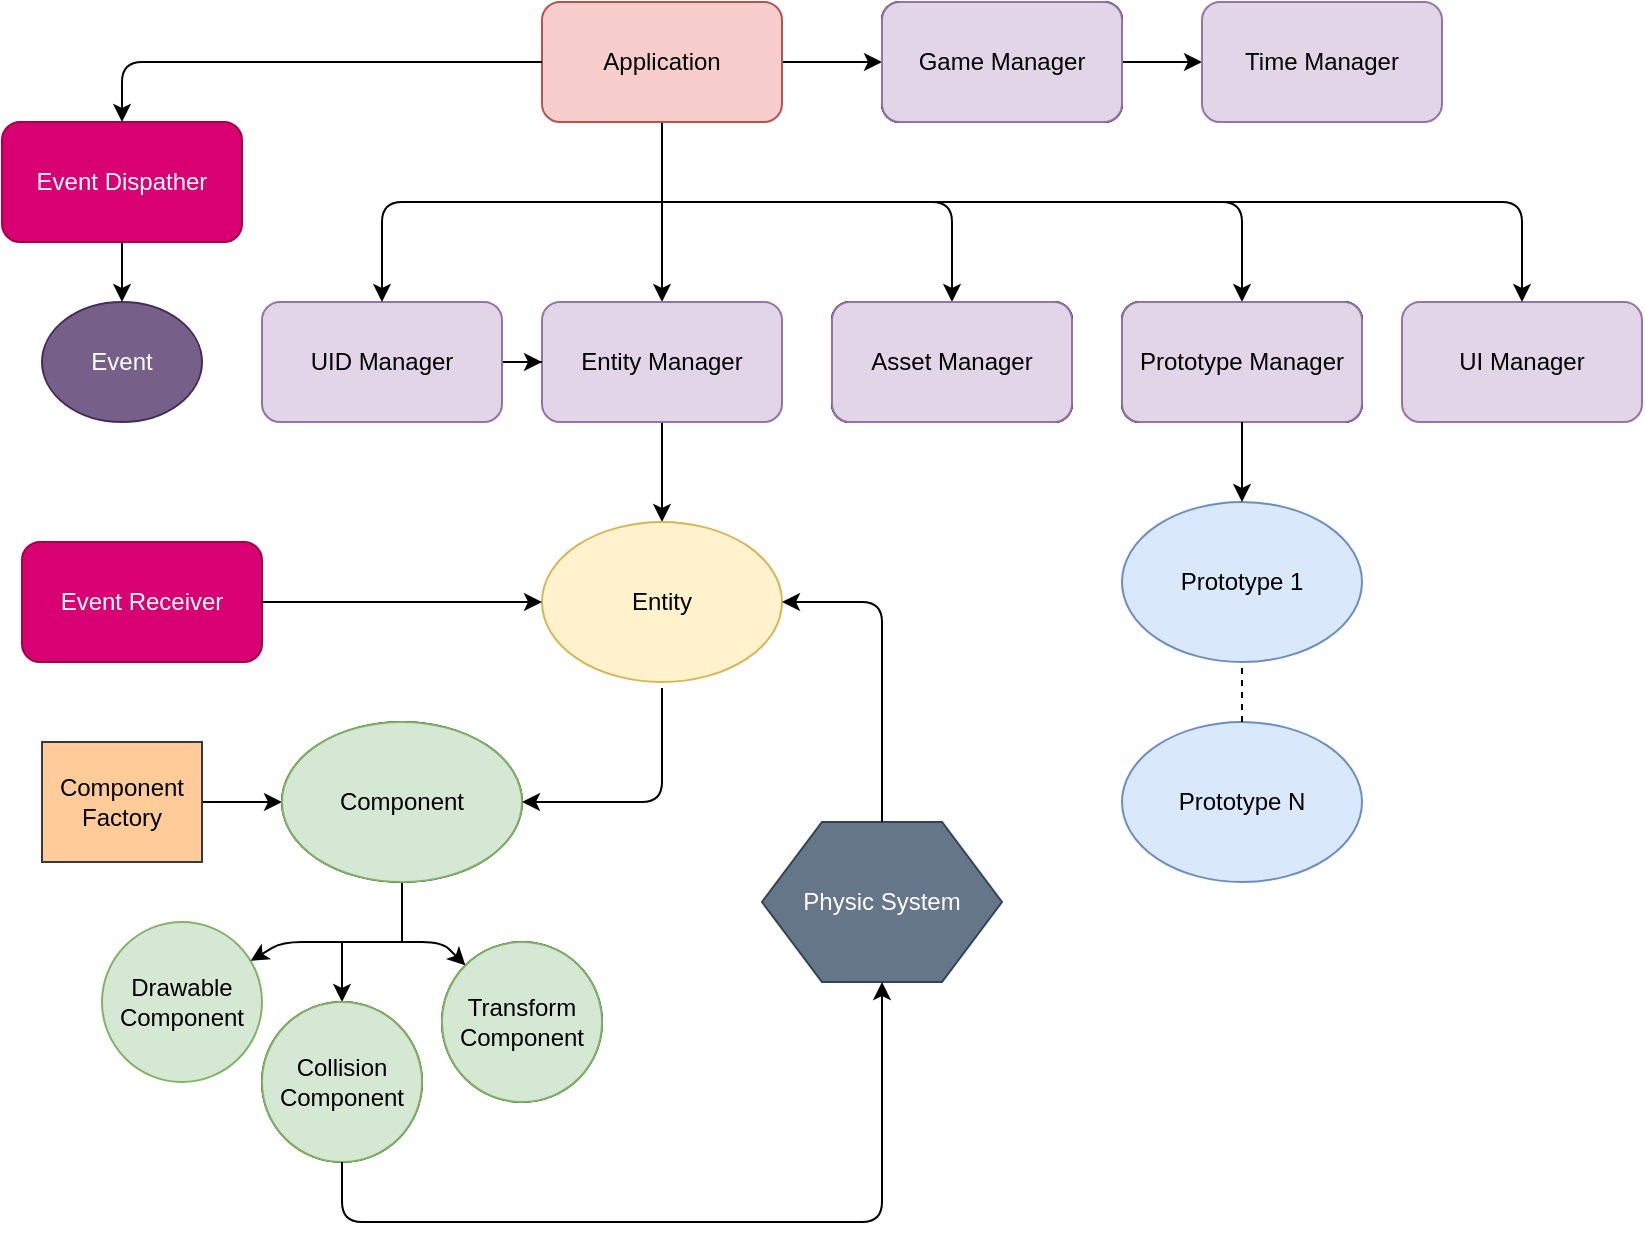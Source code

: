 <mxfile version="13.1.11" type="device"><diagram id="LJxHc8kefyLU-xlzlw0f" name="Page-1"><mxGraphModel dx="1221" dy="625" grid="1" gridSize="10" guides="1" tooltips="1" connect="1" arrows="1" fold="1" page="1" pageScale="1" pageWidth="850" pageHeight="1100" math="0" shadow="0"><root><mxCell id="0"/><mxCell id="1" parent="0"/><mxCell id="pm2Ka9W0jjSiQlMAVz_4-9" value="" style="edgeStyle=orthogonalEdgeStyle;rounded=0;orthogonalLoop=1;jettySize=auto;html=1;entryX=0;entryY=0.5;entryDx=0;entryDy=0;exitX=1;exitY=0.5;exitDx=0;exitDy=0;exitPerimeter=0;" edge="1" parent="1" source="pm2Ka9W0jjSiQlMAVz_4-1" target="pm2Ka9W0jjSiQlMAVz_4-4"><mxGeometry relative="1" as="geometry"/></mxCell><mxCell id="pm2Ka9W0jjSiQlMAVz_4-15" value="" style="edgeStyle=orthogonalEdgeStyle;rounded=0;orthogonalLoop=1;jettySize=auto;html=1;" edge="1" parent="1" source="pm2Ka9W0jjSiQlMAVz_4-1" target="pm2Ka9W0jjSiQlMAVz_4-2"><mxGeometry relative="1" as="geometry"/></mxCell><mxCell id="pm2Ka9W0jjSiQlMAVz_4-1" value="Application" style="rounded=1;whiteSpace=wrap;html=1;fillColor=#f8cecc;strokeColor=#b85450;" vertex="1" parent="1"><mxGeometry x="280" y="30" width="120" height="60" as="geometry"/></mxCell><mxCell id="pm2Ka9W0jjSiQlMAVz_4-23" value="" style="edgeStyle=orthogonalEdgeStyle;rounded=0;orthogonalLoop=1;jettySize=auto;html=1;" edge="1" parent="1" source="pm2Ka9W0jjSiQlMAVz_4-2" target="pm2Ka9W0jjSiQlMAVz_4-21"><mxGeometry relative="1" as="geometry"/></mxCell><mxCell id="pm2Ka9W0jjSiQlMAVz_4-2" value="Entity Manager" style="rounded=1;whiteSpace=wrap;html=1;fillColor=#e1d5e7;strokeColor=#9673a6;" vertex="1" parent="1"><mxGeometry x="280" y="180" width="120" height="60" as="geometry"/></mxCell><mxCell id="pm2Ka9W0jjSiQlMAVz_4-3" value="Asset Manager" style="rounded=1;whiteSpace=wrap;html=1;" vertex="1" parent="1"><mxGeometry x="425" y="180" width="120" height="60" as="geometry"/></mxCell><mxCell id="pm2Ka9W0jjSiQlMAVz_4-4" value="GameManager" style="rounded=1;whiteSpace=wrap;html=1;" vertex="1" parent="1"><mxGeometry x="450" y="30" width="120" height="60" as="geometry"/></mxCell><mxCell id="pm2Ka9W0jjSiQlMAVz_4-5" value="Prototype Manager" style="rounded=1;whiteSpace=wrap;html=1;" vertex="1" parent="1"><mxGeometry x="570" y="180" width="120" height="60" as="geometry"/></mxCell><mxCell id="pm2Ka9W0jjSiQlMAVz_4-59" value="" style="edgeStyle=orthogonalEdgeStyle;rounded=0;orthogonalLoop=1;jettySize=auto;html=1;" edge="1" parent="1" source="pm2Ka9W0jjSiQlMAVz_4-7" target="pm2Ka9W0jjSiQlMAVz_4-2"><mxGeometry relative="1" as="geometry"/></mxCell><mxCell id="pm2Ka9W0jjSiQlMAVz_4-7" value="UID Manager" style="rounded=1;whiteSpace=wrap;html=1;fillColor=#e1d5e7;strokeColor=#9673a6;" vertex="1" parent="1"><mxGeometry x="140" y="180" width="120" height="60" as="geometry"/></mxCell><mxCell id="pm2Ka9W0jjSiQlMAVz_4-16" value="" style="endArrow=classic;html=1;entryX=0.5;entryY=0;entryDx=0;entryDy=0;" edge="1" parent="1" target="pm2Ka9W0jjSiQlMAVz_4-7"><mxGeometry width="50" height="50" relative="1" as="geometry"><mxPoint x="340" y="130" as="sourcePoint"/><mxPoint x="450" y="270" as="targetPoint"/><Array as="points"><mxPoint x="200" y="130"/></Array></mxGeometry></mxCell><mxCell id="pm2Ka9W0jjSiQlMAVz_4-17" value="" style="endArrow=classic;html=1;entryX=0.5;entryY=0;entryDx=0;entryDy=0;" edge="1" parent="1" target="pm2Ka9W0jjSiQlMAVz_4-3"><mxGeometry width="50" height="50" relative="1" as="geometry"><mxPoint x="340" y="130" as="sourcePoint"/><mxPoint x="450" y="270" as="targetPoint"/><Array as="points"><mxPoint x="485" y="130"/></Array></mxGeometry></mxCell><mxCell id="pm2Ka9W0jjSiQlMAVz_4-18" value="" style="endArrow=classic;html=1;entryX=0.5;entryY=0;entryDx=0;entryDy=0;" edge="1" parent="1" target="pm2Ka9W0jjSiQlMAVz_4-5"><mxGeometry width="50" height="50" relative="1" as="geometry"><mxPoint x="440" y="130" as="sourcePoint"/><mxPoint x="450" y="270" as="targetPoint"/><Array as="points"><mxPoint x="630" y="130"/></Array></mxGeometry></mxCell><mxCell id="pm2Ka9W0jjSiQlMAVz_4-21" value="Entity" style="ellipse;whiteSpace=wrap;html=1;fillColor=#fff2cc;strokeColor=#d6b656;" vertex="1" parent="1"><mxGeometry x="280" y="290" width="120" height="80" as="geometry"/></mxCell><mxCell id="pm2Ka9W0jjSiQlMAVz_4-26" style="edgeStyle=orthogonalEdgeStyle;rounded=0;orthogonalLoop=1;jettySize=auto;html=1;exitX=1;exitY=0.5;exitDx=0;exitDy=0;" edge="1" parent="1" source="pm2Ka9W0jjSiQlMAVz_4-24" target="pm2Ka9W0jjSiQlMAVz_4-25"><mxGeometry relative="1" as="geometry"/></mxCell><mxCell id="pm2Ka9W0jjSiQlMAVz_4-24" value="Component Factory" style="rounded=0;whiteSpace=wrap;html=1;fillColor=#ffcc99;strokeColor=#36393d;" vertex="1" parent="1"><mxGeometry x="30" y="400" width="80" height="60" as="geometry"/></mxCell><mxCell id="pm2Ka9W0jjSiQlMAVz_4-33" value="" style="edgeStyle=orthogonalEdgeStyle;rounded=0;orthogonalLoop=1;jettySize=auto;html=1;" edge="1" parent="1" source="pm2Ka9W0jjSiQlMAVz_4-25" target="pm2Ka9W0jjSiQlMAVz_4-31"><mxGeometry relative="1" as="geometry"/></mxCell><mxCell id="pm2Ka9W0jjSiQlMAVz_4-25" value="Component" style="ellipse;whiteSpace=wrap;html=1;" vertex="1" parent="1"><mxGeometry x="150" y="390" width="120" height="80" as="geometry"/></mxCell><mxCell id="pm2Ka9W0jjSiQlMAVz_4-30" value="Drawable Component" style="ellipse;whiteSpace=wrap;html=1;fillColor=#d5e8d4;strokeColor=#82b366;" vertex="1" parent="1"><mxGeometry x="60" y="490" width="80" height="80" as="geometry"/></mxCell><mxCell id="pm2Ka9W0jjSiQlMAVz_4-31" value="Collision Component" style="ellipse;whiteSpace=wrap;html=1;" vertex="1" parent="1"><mxGeometry x="140" y="530" width="80" height="80" as="geometry"/></mxCell><mxCell id="pm2Ka9W0jjSiQlMAVz_4-32" value="Transform&lt;br&gt;Component" style="ellipse;whiteSpace=wrap;html=1;" vertex="1" parent="1"><mxGeometry x="230" y="500" width="80" height="80" as="geometry"/></mxCell><mxCell id="pm2Ka9W0jjSiQlMAVz_4-34" value="" style="endArrow=classic;html=1;entryX=0;entryY=0;entryDx=0;entryDy=0;" edge="1" parent="1" target="pm2Ka9W0jjSiQlMAVz_4-32"><mxGeometry width="50" height="50" relative="1" as="geometry"><mxPoint x="210" y="500" as="sourcePoint"/><mxPoint x="470" y="370" as="targetPoint"/><Array as="points"><mxPoint x="230" y="500"/></Array></mxGeometry></mxCell><mxCell id="pm2Ka9W0jjSiQlMAVz_4-35" value="" style="endArrow=classic;html=1;" edge="1" parent="1" target="pm2Ka9W0jjSiQlMAVz_4-30"><mxGeometry width="50" height="50" relative="1" as="geometry"><mxPoint x="180" y="500" as="sourcePoint"/><mxPoint x="470" y="370" as="targetPoint"/><Array as="points"><mxPoint x="150" y="500"/></Array></mxGeometry></mxCell><mxCell id="pm2Ka9W0jjSiQlMAVz_4-36" value="Prototype 1" style="ellipse;whiteSpace=wrap;html=1;fillColor=#dae8fc;strokeColor=#6c8ebf;" vertex="1" parent="1"><mxGeometry x="570" y="280" width="120" height="80" as="geometry"/></mxCell><mxCell id="pm2Ka9W0jjSiQlMAVz_4-37" value="GameManager" style="rounded=1;whiteSpace=wrap;html=1;" vertex="1" parent="1"><mxGeometry x="450" y="30" width="120" height="60" as="geometry"/></mxCell><mxCell id="pm2Ka9W0jjSiQlMAVz_4-38" value="Asset Manager" style="rounded=1;whiteSpace=wrap;html=1;" vertex="1" parent="1"><mxGeometry x="425" y="180" width="120" height="60" as="geometry"/></mxCell><mxCell id="pm2Ka9W0jjSiQlMAVz_4-39" value="Prototype Manager" style="rounded=1;whiteSpace=wrap;html=1;" vertex="1" parent="1"><mxGeometry x="570" y="180" width="120" height="60" as="geometry"/></mxCell><mxCell id="pm2Ka9W0jjSiQlMAVz_4-61" value="" style="edgeStyle=orthogonalEdgeStyle;rounded=0;orthogonalLoop=1;jettySize=auto;html=1;" edge="1" parent="1" source="pm2Ka9W0jjSiQlMAVz_4-41" target="pm2Ka9W0jjSiQlMAVz_4-60"><mxGeometry relative="1" as="geometry"/></mxCell><mxCell id="pm2Ka9W0jjSiQlMAVz_4-41" value="Game Manager" style="rounded=1;whiteSpace=wrap;html=1;fillColor=#e1d5e7;strokeColor=#9673a6;" vertex="1" parent="1"><mxGeometry x="450" y="30" width="120" height="60" as="geometry"/></mxCell><mxCell id="pm2Ka9W0jjSiQlMAVz_4-60" value="Time Manager" style="rounded=1;whiteSpace=wrap;html=1;fillColor=#e1d5e7;strokeColor=#9673a6;" vertex="1" parent="1"><mxGeometry x="610" y="30" width="120" height="60" as="geometry"/></mxCell><mxCell id="pm2Ka9W0jjSiQlMAVz_4-42" value="Asset Manager" style="rounded=1;whiteSpace=wrap;html=1;fillColor=#e1d5e7;strokeColor=#9673a6;" vertex="1" parent="1"><mxGeometry x="425" y="180" width="120" height="60" as="geometry"/></mxCell><mxCell id="pm2Ka9W0jjSiQlMAVz_4-43" value="Prototype Manager" style="rounded=1;whiteSpace=wrap;html=1;fillColor=#e1d5e7;strokeColor=#9673a6;" vertex="1" parent="1"><mxGeometry x="570" y="180" width="120" height="60" as="geometry"/></mxCell><mxCell id="pm2Ka9W0jjSiQlMAVz_4-45" value="Component" style="ellipse;whiteSpace=wrap;html=1;fillColor=#d5e8d4;strokeColor=#82b366;" vertex="1" parent="1"><mxGeometry x="150" y="390" width="120" height="80" as="geometry"/></mxCell><mxCell id="pm2Ka9W0jjSiQlMAVz_4-46" value="Transform&lt;br&gt;Component" style="ellipse;whiteSpace=wrap;html=1;fillColor=#d5e8d4;strokeColor=#82b366;" vertex="1" parent="1"><mxGeometry x="230" y="500" width="80" height="80" as="geometry"/></mxCell><mxCell id="pm2Ka9W0jjSiQlMAVz_4-47" value="Collision Component" style="ellipse;whiteSpace=wrap;html=1;fillColor=#d5e8d4;strokeColor=#82b366;" vertex="1" parent="1"><mxGeometry x="140" y="530" width="80" height="80" as="geometry"/></mxCell><mxCell id="pm2Ka9W0jjSiQlMAVz_4-48" value="Prototype N" style="ellipse;whiteSpace=wrap;html=1;fillColor=#dae8fc;strokeColor=#6c8ebf;" vertex="1" parent="1"><mxGeometry x="570" y="390" width="120" height="80" as="geometry"/></mxCell><mxCell id="pm2Ka9W0jjSiQlMAVz_4-49" value="" style="endArrow=none;dashed=1;html=1;exitX=0.5;exitY=0;exitDx=0;exitDy=0;" edge="1" parent="1" source="pm2Ka9W0jjSiQlMAVz_4-48"><mxGeometry width="50" height="50" relative="1" as="geometry"><mxPoint x="400" y="320" as="sourcePoint"/><mxPoint x="630" y="363" as="targetPoint"/></mxGeometry></mxCell><mxCell id="pm2Ka9W0jjSiQlMAVz_4-50" value="" style="endArrow=classic;html=1;entryX=0.5;entryY=0;entryDx=0;entryDy=0;exitX=0.5;exitY=1;exitDx=0;exitDy=0;" edge="1" parent="1" source="pm2Ka9W0jjSiQlMAVz_4-43" target="pm2Ka9W0jjSiQlMAVz_4-36"><mxGeometry width="50" height="50" relative="1" as="geometry"><mxPoint x="400" y="320" as="sourcePoint"/><mxPoint x="450" y="270" as="targetPoint"/></mxGeometry></mxCell><mxCell id="pm2Ka9W0jjSiQlMAVz_4-58" value="" style="edgeStyle=orthogonalEdgeStyle;rounded=0;orthogonalLoop=1;jettySize=auto;html=1;" edge="1" parent="1" source="pm2Ka9W0jjSiQlMAVz_4-51" target="pm2Ka9W0jjSiQlMAVz_4-57"><mxGeometry relative="1" as="geometry"/></mxCell><mxCell id="pm2Ka9W0jjSiQlMAVz_4-51" value="Event Dispather" style="rounded=1;whiteSpace=wrap;html=1;fillColor=#d80073;strokeColor=#A50040;fontColor=#ffffff;" vertex="1" parent="1"><mxGeometry x="10" y="90" width="120" height="60" as="geometry"/></mxCell><mxCell id="pm2Ka9W0jjSiQlMAVz_4-56" value="" style="endArrow=classic;html=1;entryX=0.5;entryY=0;entryDx=0;entryDy=0;exitX=0;exitY=0.5;exitDx=0;exitDy=0;" edge="1" parent="1" source="pm2Ka9W0jjSiQlMAVz_4-1" target="pm2Ka9W0jjSiQlMAVz_4-51"><mxGeometry width="50" height="50" relative="1" as="geometry"><mxPoint x="400" y="320" as="sourcePoint"/><mxPoint x="450" y="270" as="targetPoint"/><Array as="points"><mxPoint x="70" y="60"/></Array></mxGeometry></mxCell><mxCell id="pm2Ka9W0jjSiQlMAVz_4-57" value="Event" style="ellipse;whiteSpace=wrap;html=1;fillColor=#76608a;strokeColor=#432D57;fontColor=#ffffff;" vertex="1" parent="1"><mxGeometry x="30" y="180" width="80" height="60" as="geometry"/></mxCell><mxCell id="pm2Ka9W0jjSiQlMAVz_4-62" value="Event Receiver" style="rounded=1;whiteSpace=wrap;html=1;fillColor=#d80073;strokeColor=#A50040;fontColor=#ffffff;" vertex="1" parent="1"><mxGeometry x="20" y="300" width="120" height="60" as="geometry"/></mxCell><mxCell id="pm2Ka9W0jjSiQlMAVz_4-64" value="" style="endArrow=classic;html=1;entryX=1;entryY=0.5;entryDx=0;entryDy=0;" edge="1" parent="1" target="pm2Ka9W0jjSiQlMAVz_4-45"><mxGeometry width="50" height="50" relative="1" as="geometry"><mxPoint x="340" y="373" as="sourcePoint"/><mxPoint x="470" y="420" as="targetPoint"/><Array as="points"><mxPoint x="340" y="430"/></Array></mxGeometry></mxCell><mxCell id="pm2Ka9W0jjSiQlMAVz_4-65" value="" style="endArrow=classic;html=1;exitX=1;exitY=0.5;exitDx=0;exitDy=0;entryX=0;entryY=0.5;entryDx=0;entryDy=0;" edge="1" parent="1" source="pm2Ka9W0jjSiQlMAVz_4-62" target="pm2Ka9W0jjSiQlMAVz_4-21"><mxGeometry width="50" height="50" relative="1" as="geometry"><mxPoint x="420" y="370" as="sourcePoint"/><mxPoint x="470" y="320" as="targetPoint"/></mxGeometry></mxCell><mxCell id="pm2Ka9W0jjSiQlMAVz_4-68" value="&lt;span style=&quot;color: rgb(255 , 255 , 255)&quot;&gt;Physic System&lt;/span&gt;" style="shape=hexagon;perimeter=hexagonPerimeter2;whiteSpace=wrap;html=1;fillColor=#647687;strokeColor=#314354;fontColor=#ffffff;" vertex="1" parent="1"><mxGeometry x="390" y="440" width="120" height="80" as="geometry"/></mxCell><mxCell id="pm2Ka9W0jjSiQlMAVz_4-69" value="" style="endArrow=classic;html=1;exitX=0.5;exitY=1;exitDx=0;exitDy=0;entryX=0.5;entryY=1;entryDx=0;entryDy=0;" edge="1" parent="1" source="pm2Ka9W0jjSiQlMAVz_4-47" target="pm2Ka9W0jjSiQlMAVz_4-68"><mxGeometry width="50" height="50" relative="1" as="geometry"><mxPoint x="370" y="350" as="sourcePoint"/><mxPoint x="420" y="300" as="targetPoint"/><Array as="points"><mxPoint x="180" y="640"/><mxPoint x="450" y="640"/></Array></mxGeometry></mxCell><mxCell id="pm2Ka9W0jjSiQlMAVz_4-70" value="" style="endArrow=classic;html=1;exitX=0.5;exitY=0;exitDx=0;exitDy=0;entryX=1;entryY=0.5;entryDx=0;entryDy=0;" edge="1" parent="1" source="pm2Ka9W0jjSiQlMAVz_4-68" target="pm2Ka9W0jjSiQlMAVz_4-21"><mxGeometry width="50" height="50" relative="1" as="geometry"><mxPoint x="370" y="350" as="sourcePoint"/><mxPoint x="420" y="300" as="targetPoint"/><Array as="points"><mxPoint x="450" y="330"/></Array></mxGeometry></mxCell><mxCell id="pm2Ka9W0jjSiQlMAVz_4-72" value="UI Manager" style="rounded=1;whiteSpace=wrap;html=1;fillColor=#e1d5e7;strokeColor=#9673a6;" vertex="1" parent="1"><mxGeometry x="710" y="180" width="120" height="60" as="geometry"/></mxCell><mxCell id="pm2Ka9W0jjSiQlMAVz_4-73" value="" style="endArrow=classic;html=1;entryX=0.5;entryY=0;entryDx=0;entryDy=0;" edge="1" parent="1" target="pm2Ka9W0jjSiQlMAVz_4-72"><mxGeometry width="50" height="50" relative="1" as="geometry"><mxPoint x="600" y="130" as="sourcePoint"/><mxPoint x="420" y="300" as="targetPoint"/><Array as="points"><mxPoint x="770" y="130"/></Array></mxGeometry></mxCell></root></mxGraphModel></diagram></mxfile>
